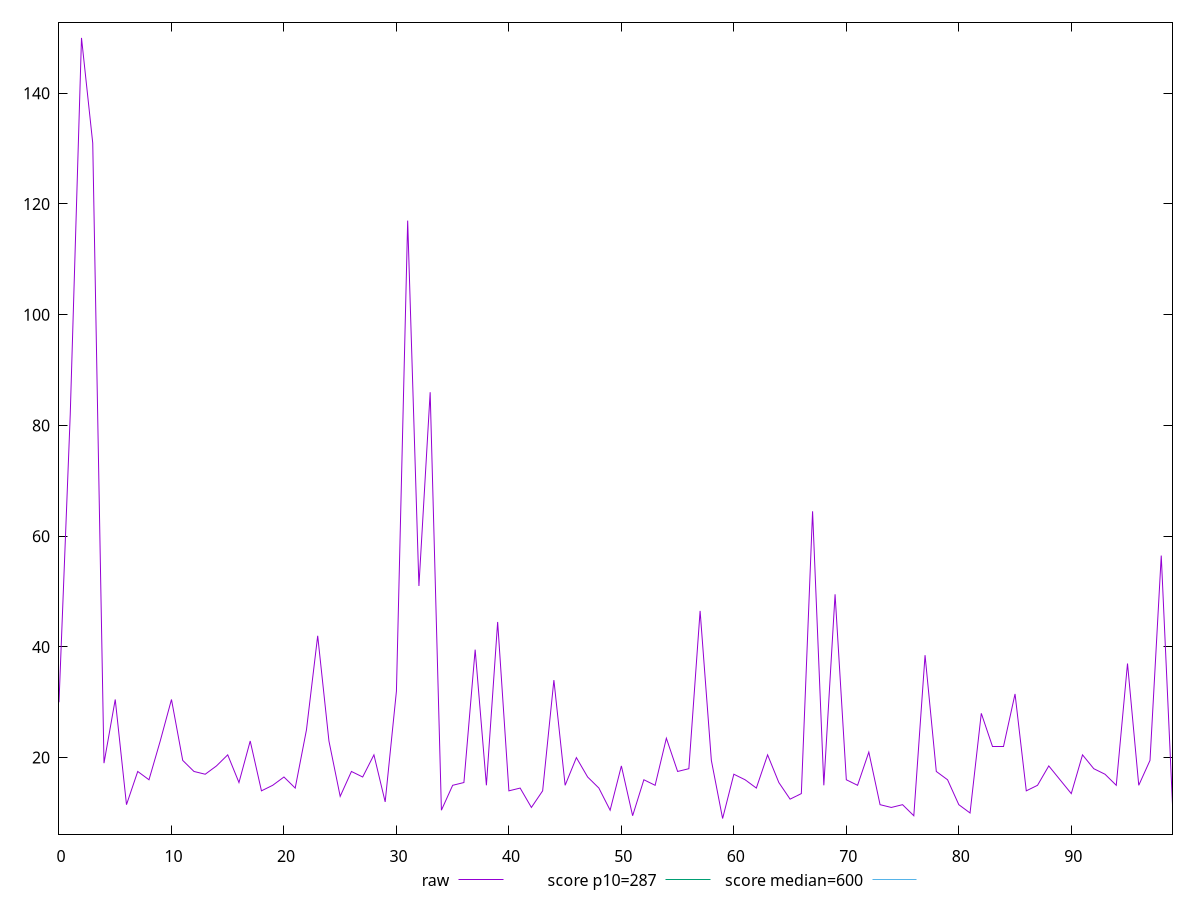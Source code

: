 reset

$raw <<EOF
0 30
1 82
2 150
3 131
4 19
5 30.5
6 11.5
7 17.5
8 16
9 23
10 30.5
11 19.5
12 17.5
13 17
14 18.5
15 20.5
16 15.5
17 23
18 14
19 15
20 16.5
21 14.5
22 25
23 42
24 23
25 13
26 17.5
27 16.5
28 20.5
29 12
30 32
31 117
32 51
33 86
34 10.5
35 15
36 15.5
37 39.5
38 15
39 44.5
40 14
41 14.5
42 11
43 14
44 34
45 15
46 20
47 16.5
48 14.5
49 10.5
50 18.5
51 9.5
52 16
53 15
54 23.5
55 17.5
56 18
57 46.5
58 19.5
59 9
60 17
61 16
62 14.5
63 20.5
64 15.5
65 12.5
66 13.5
67 64.5
68 15
69 49.5
70 16
71 15
72 21
73 11.5
74 11
75 11.5
76 9.5
77 38.5
78 17.5
79 16
80 11.5
81 10
82 28
83 22
84 22
85 31.5
86 14
87 15
88 18.5
89 16
90 13.5
91 20.5
92 18
93 17
94 15
95 37
96 15
97 19.5
98 56.5
99 11.5
EOF

set key outside below
set xrange [0:99]
set yrange [6.18:152.82]
set trange [6.18:152.82]
set terminal svg size 640, 500 enhanced background rgb 'white'
set output "report_00017_2021-02-10T15-08-03.406Z/total-blocking-time/samples/pages+cached+noadtech+nomedia+nocss/raw/values.svg"

plot $raw title "raw" with line, \
     287 title "score p10=287", \
     600 title "score median=600"

reset
